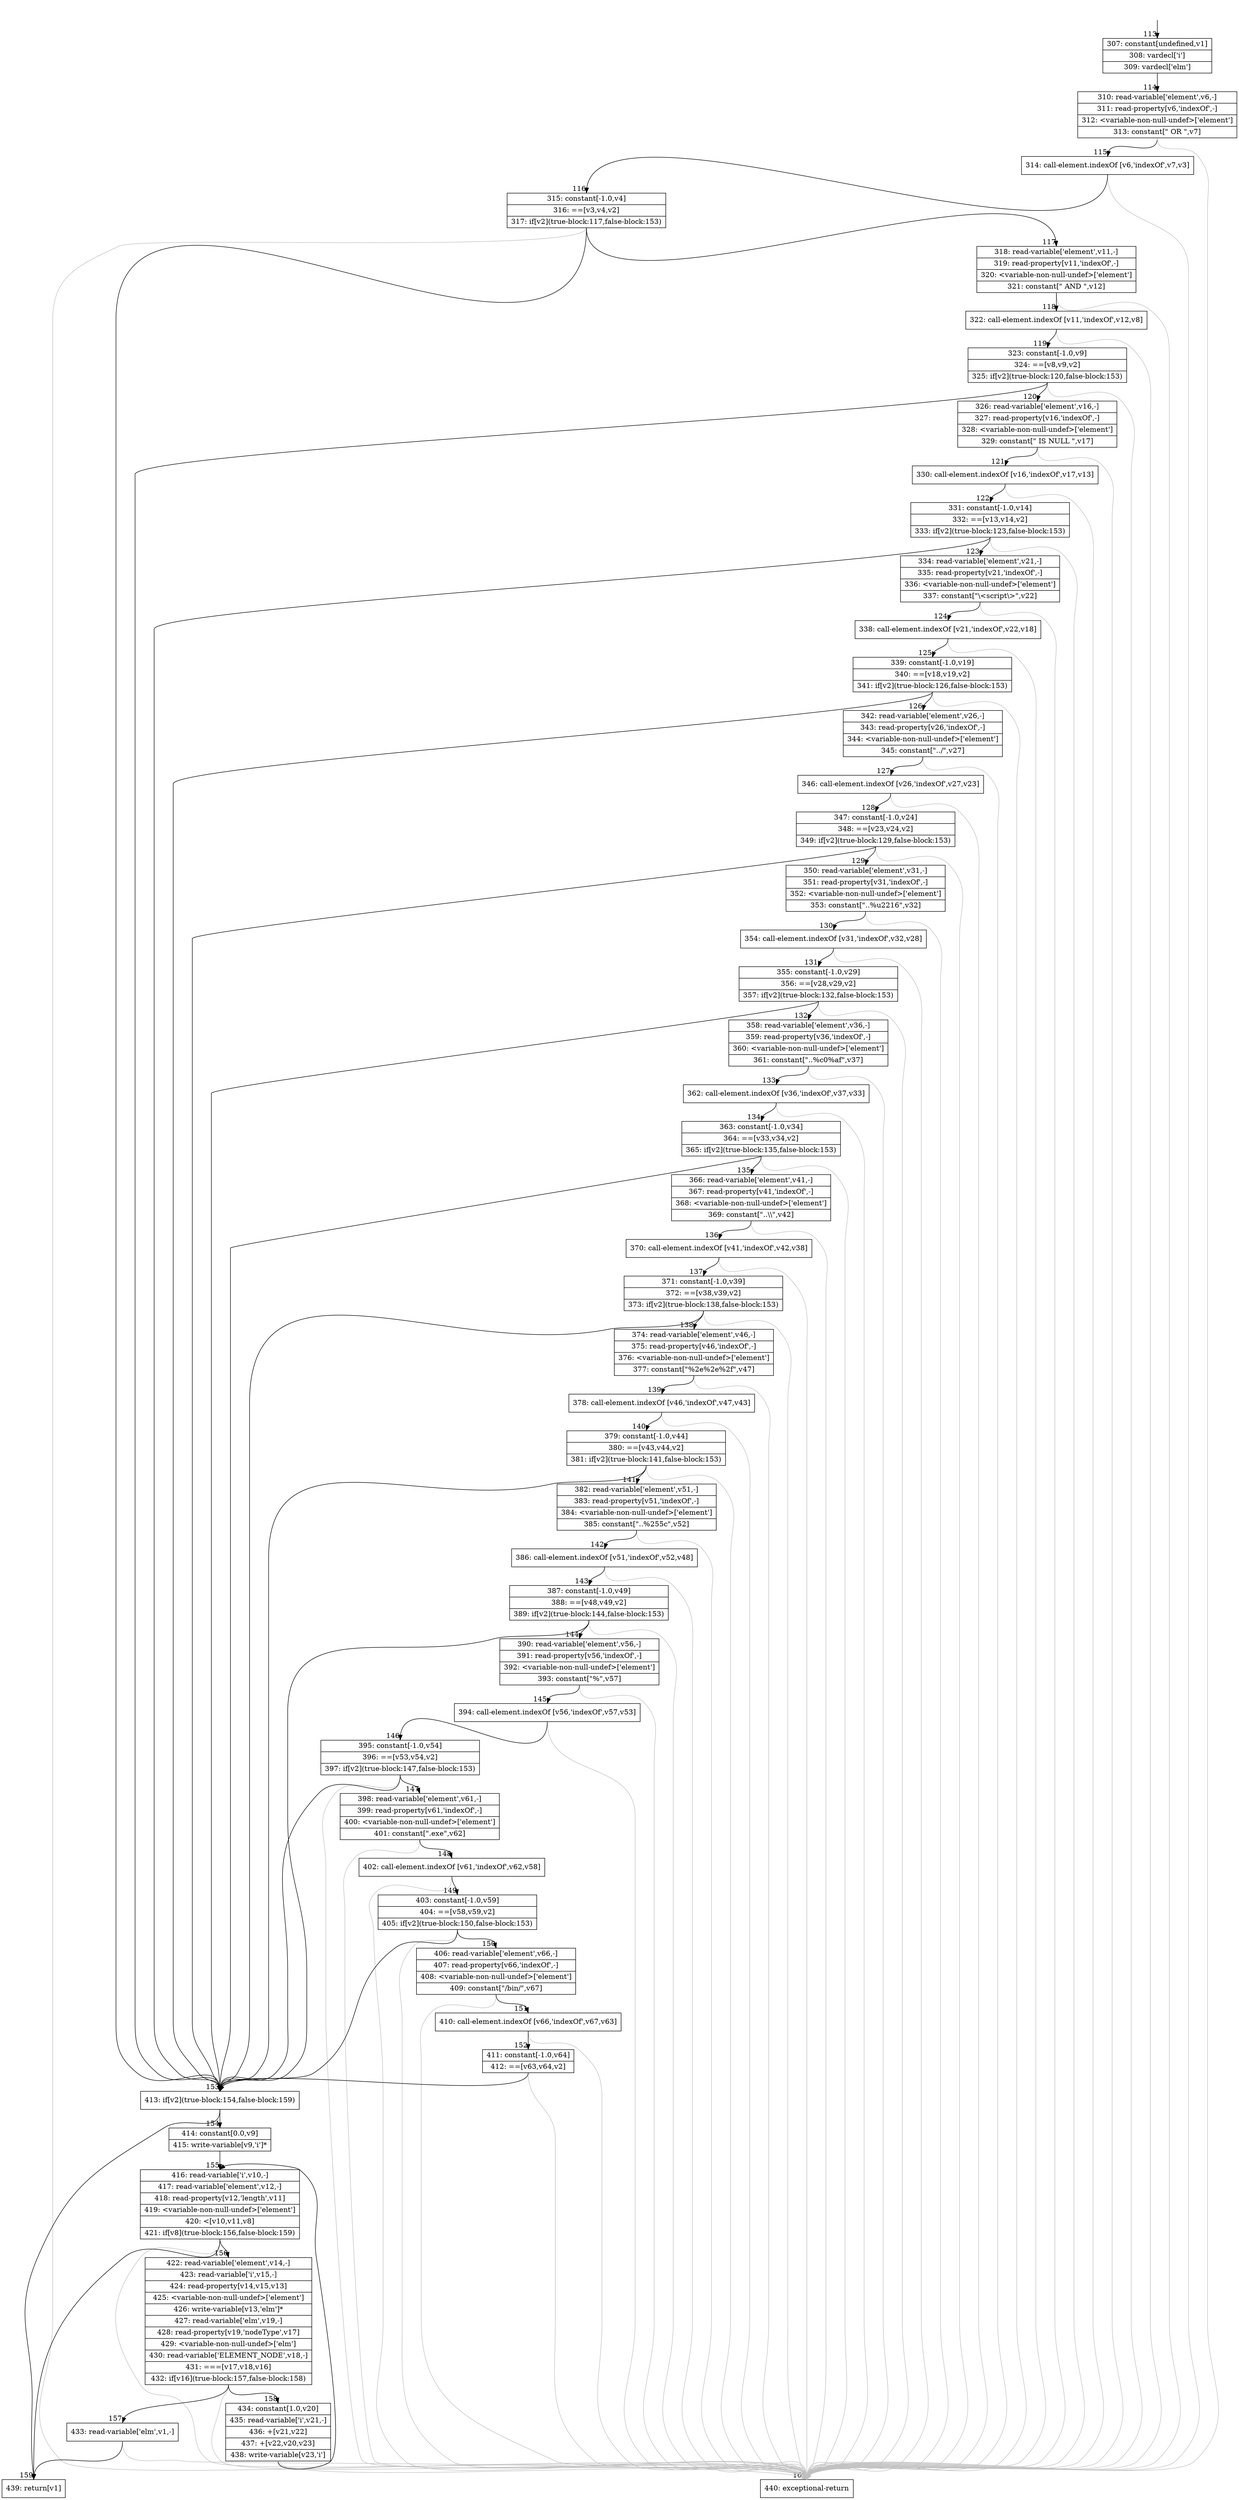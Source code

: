 digraph {
rankdir="TD"
BB_entry2[shape=none,label=""];
BB_entry2 -> BB113 [tailport=s, headport=n, headlabel="    113"]
BB113 [shape=record label="{307: constant[undefined,v1]|308: vardecl['i']|309: vardecl['elm']}" ] 
BB113 -> BB114 [tailport=s, headport=n, headlabel="      114"]
BB114 [shape=record label="{310: read-variable['element',v6,-]|311: read-property[v6,'indexOf',-]|312: \<variable-non-null-undef\>['element']|313: constant[\" OR \",v7]}" ] 
BB114 -> BB115 [tailport=s, headport=n, headlabel="      115"]
BB114 -> BB160 [tailport=s, headport=n, color=gray, headlabel="      160"]
BB115 [shape=record label="{314: call-element.indexOf [v6,'indexOf',v7,v3]}" ] 
BB115 -> BB116 [tailport=s, headport=n, headlabel="      116"]
BB115 -> BB160 [tailport=s, headport=n, color=gray]
BB116 [shape=record label="{315: constant[-1.0,v4]|316: ==[v3,v4,v2]|317: if[v2](true-block:117,false-block:153)}" ] 
BB116 -> BB153 [tailport=s, headport=n, headlabel="      153"]
BB116 -> BB117 [tailport=s, headport=n, headlabel="      117"]
BB116 -> BB160 [tailport=s, headport=n, color=gray]
BB117 [shape=record label="{318: read-variable['element',v11,-]|319: read-property[v11,'indexOf',-]|320: \<variable-non-null-undef\>['element']|321: constant[\" AND \",v12]}" ] 
BB117 -> BB118 [tailport=s, headport=n, headlabel="      118"]
BB117 -> BB160 [tailport=s, headport=n, color=gray]
BB118 [shape=record label="{322: call-element.indexOf [v11,'indexOf',v12,v8]}" ] 
BB118 -> BB119 [tailport=s, headport=n, headlabel="      119"]
BB118 -> BB160 [tailport=s, headport=n, color=gray]
BB119 [shape=record label="{323: constant[-1.0,v9]|324: ==[v8,v9,v2]|325: if[v2](true-block:120,false-block:153)}" ] 
BB119 -> BB153 [tailport=s, headport=n]
BB119 -> BB120 [tailport=s, headport=n, headlabel="      120"]
BB119 -> BB160 [tailport=s, headport=n, color=gray]
BB120 [shape=record label="{326: read-variable['element',v16,-]|327: read-property[v16,'indexOf',-]|328: \<variable-non-null-undef\>['element']|329: constant[\" IS NULL \",v17]}" ] 
BB120 -> BB121 [tailport=s, headport=n, headlabel="      121"]
BB120 -> BB160 [tailport=s, headport=n, color=gray]
BB121 [shape=record label="{330: call-element.indexOf [v16,'indexOf',v17,v13]}" ] 
BB121 -> BB122 [tailport=s, headport=n, headlabel="      122"]
BB121 -> BB160 [tailport=s, headport=n, color=gray]
BB122 [shape=record label="{331: constant[-1.0,v14]|332: ==[v13,v14,v2]|333: if[v2](true-block:123,false-block:153)}" ] 
BB122 -> BB153 [tailport=s, headport=n]
BB122 -> BB123 [tailport=s, headport=n, headlabel="      123"]
BB122 -> BB160 [tailport=s, headport=n, color=gray]
BB123 [shape=record label="{334: read-variable['element',v21,-]|335: read-property[v21,'indexOf',-]|336: \<variable-non-null-undef\>['element']|337: constant[\"\\\<script\\\>\",v22]}" ] 
BB123 -> BB124 [tailport=s, headport=n, headlabel="      124"]
BB123 -> BB160 [tailport=s, headport=n, color=gray]
BB124 [shape=record label="{338: call-element.indexOf [v21,'indexOf',v22,v18]}" ] 
BB124 -> BB125 [tailport=s, headport=n, headlabel="      125"]
BB124 -> BB160 [tailport=s, headport=n, color=gray]
BB125 [shape=record label="{339: constant[-1.0,v19]|340: ==[v18,v19,v2]|341: if[v2](true-block:126,false-block:153)}" ] 
BB125 -> BB153 [tailport=s, headport=n]
BB125 -> BB126 [tailport=s, headport=n, headlabel="      126"]
BB125 -> BB160 [tailport=s, headport=n, color=gray]
BB126 [shape=record label="{342: read-variable['element',v26,-]|343: read-property[v26,'indexOf',-]|344: \<variable-non-null-undef\>['element']|345: constant[\"../\",v27]}" ] 
BB126 -> BB127 [tailport=s, headport=n, headlabel="      127"]
BB126 -> BB160 [tailport=s, headport=n, color=gray]
BB127 [shape=record label="{346: call-element.indexOf [v26,'indexOf',v27,v23]}" ] 
BB127 -> BB128 [tailport=s, headport=n, headlabel="      128"]
BB127 -> BB160 [tailport=s, headport=n, color=gray]
BB128 [shape=record label="{347: constant[-1.0,v24]|348: ==[v23,v24,v2]|349: if[v2](true-block:129,false-block:153)}" ] 
BB128 -> BB153 [tailport=s, headport=n]
BB128 -> BB129 [tailport=s, headport=n, headlabel="      129"]
BB128 -> BB160 [tailport=s, headport=n, color=gray]
BB129 [shape=record label="{350: read-variable['element',v31,-]|351: read-property[v31,'indexOf',-]|352: \<variable-non-null-undef\>['element']|353: constant[\"..%u2216\",v32]}" ] 
BB129 -> BB130 [tailport=s, headport=n, headlabel="      130"]
BB129 -> BB160 [tailport=s, headport=n, color=gray]
BB130 [shape=record label="{354: call-element.indexOf [v31,'indexOf',v32,v28]}" ] 
BB130 -> BB131 [tailport=s, headport=n, headlabel="      131"]
BB130 -> BB160 [tailport=s, headport=n, color=gray]
BB131 [shape=record label="{355: constant[-1.0,v29]|356: ==[v28,v29,v2]|357: if[v2](true-block:132,false-block:153)}" ] 
BB131 -> BB153 [tailport=s, headport=n]
BB131 -> BB132 [tailport=s, headport=n, headlabel="      132"]
BB131 -> BB160 [tailport=s, headport=n, color=gray]
BB132 [shape=record label="{358: read-variable['element',v36,-]|359: read-property[v36,'indexOf',-]|360: \<variable-non-null-undef\>['element']|361: constant[\"..%c0%af\",v37]}" ] 
BB132 -> BB133 [tailport=s, headport=n, headlabel="      133"]
BB132 -> BB160 [tailport=s, headport=n, color=gray]
BB133 [shape=record label="{362: call-element.indexOf [v36,'indexOf',v37,v33]}" ] 
BB133 -> BB134 [tailport=s, headport=n, headlabel="      134"]
BB133 -> BB160 [tailport=s, headport=n, color=gray]
BB134 [shape=record label="{363: constant[-1.0,v34]|364: ==[v33,v34,v2]|365: if[v2](true-block:135,false-block:153)}" ] 
BB134 -> BB153 [tailport=s, headport=n]
BB134 -> BB135 [tailport=s, headport=n, headlabel="      135"]
BB134 -> BB160 [tailport=s, headport=n, color=gray]
BB135 [shape=record label="{366: read-variable['element',v41,-]|367: read-property[v41,'indexOf',-]|368: \<variable-non-null-undef\>['element']|369: constant[\"..\\\\\",v42]}" ] 
BB135 -> BB136 [tailport=s, headport=n, headlabel="      136"]
BB135 -> BB160 [tailport=s, headport=n, color=gray]
BB136 [shape=record label="{370: call-element.indexOf [v41,'indexOf',v42,v38]}" ] 
BB136 -> BB137 [tailport=s, headport=n, headlabel="      137"]
BB136 -> BB160 [tailport=s, headport=n, color=gray]
BB137 [shape=record label="{371: constant[-1.0,v39]|372: ==[v38,v39,v2]|373: if[v2](true-block:138,false-block:153)}" ] 
BB137 -> BB153 [tailport=s, headport=n]
BB137 -> BB138 [tailport=s, headport=n, headlabel="      138"]
BB137 -> BB160 [tailport=s, headport=n, color=gray]
BB138 [shape=record label="{374: read-variable['element',v46,-]|375: read-property[v46,'indexOf',-]|376: \<variable-non-null-undef\>['element']|377: constant[\"%2e%2e%2f\",v47]}" ] 
BB138 -> BB139 [tailport=s, headport=n, headlabel="      139"]
BB138 -> BB160 [tailport=s, headport=n, color=gray]
BB139 [shape=record label="{378: call-element.indexOf [v46,'indexOf',v47,v43]}" ] 
BB139 -> BB140 [tailport=s, headport=n, headlabel="      140"]
BB139 -> BB160 [tailport=s, headport=n, color=gray]
BB140 [shape=record label="{379: constant[-1.0,v44]|380: ==[v43,v44,v2]|381: if[v2](true-block:141,false-block:153)}" ] 
BB140 -> BB153 [tailport=s, headport=n]
BB140 -> BB141 [tailport=s, headport=n, headlabel="      141"]
BB140 -> BB160 [tailport=s, headport=n, color=gray]
BB141 [shape=record label="{382: read-variable['element',v51,-]|383: read-property[v51,'indexOf',-]|384: \<variable-non-null-undef\>['element']|385: constant[\"..%255c\",v52]}" ] 
BB141 -> BB142 [tailport=s, headport=n, headlabel="      142"]
BB141 -> BB160 [tailport=s, headport=n, color=gray]
BB142 [shape=record label="{386: call-element.indexOf [v51,'indexOf',v52,v48]}" ] 
BB142 -> BB143 [tailport=s, headport=n, headlabel="      143"]
BB142 -> BB160 [tailport=s, headport=n, color=gray]
BB143 [shape=record label="{387: constant[-1.0,v49]|388: ==[v48,v49,v2]|389: if[v2](true-block:144,false-block:153)}" ] 
BB143 -> BB153 [tailport=s, headport=n]
BB143 -> BB144 [tailport=s, headport=n, headlabel="      144"]
BB143 -> BB160 [tailport=s, headport=n, color=gray]
BB144 [shape=record label="{390: read-variable['element',v56,-]|391: read-property[v56,'indexOf',-]|392: \<variable-non-null-undef\>['element']|393: constant[\"%\",v57]}" ] 
BB144 -> BB145 [tailport=s, headport=n, headlabel="      145"]
BB144 -> BB160 [tailport=s, headport=n, color=gray]
BB145 [shape=record label="{394: call-element.indexOf [v56,'indexOf',v57,v53]}" ] 
BB145 -> BB146 [tailport=s, headport=n, headlabel="      146"]
BB145 -> BB160 [tailport=s, headport=n, color=gray]
BB146 [shape=record label="{395: constant[-1.0,v54]|396: ==[v53,v54,v2]|397: if[v2](true-block:147,false-block:153)}" ] 
BB146 -> BB153 [tailport=s, headport=n]
BB146 -> BB147 [tailport=s, headport=n, headlabel="      147"]
BB146 -> BB160 [tailport=s, headport=n, color=gray]
BB147 [shape=record label="{398: read-variable['element',v61,-]|399: read-property[v61,'indexOf',-]|400: \<variable-non-null-undef\>['element']|401: constant[\".exe\",v62]}" ] 
BB147 -> BB148 [tailport=s, headport=n, headlabel="      148"]
BB147 -> BB160 [tailport=s, headport=n, color=gray]
BB148 [shape=record label="{402: call-element.indexOf [v61,'indexOf',v62,v58]}" ] 
BB148 -> BB149 [tailport=s, headport=n, headlabel="      149"]
BB148 -> BB160 [tailport=s, headport=n, color=gray]
BB149 [shape=record label="{403: constant[-1.0,v59]|404: ==[v58,v59,v2]|405: if[v2](true-block:150,false-block:153)}" ] 
BB149 -> BB153 [tailport=s, headport=n]
BB149 -> BB150 [tailport=s, headport=n, headlabel="      150"]
BB149 -> BB160 [tailport=s, headport=n, color=gray]
BB150 [shape=record label="{406: read-variable['element',v66,-]|407: read-property[v66,'indexOf',-]|408: \<variable-non-null-undef\>['element']|409: constant[\"/bin/\",v67]}" ] 
BB150 -> BB151 [tailport=s, headport=n, headlabel="      151"]
BB150 -> BB160 [tailport=s, headport=n, color=gray]
BB151 [shape=record label="{410: call-element.indexOf [v66,'indexOf',v67,v63]}" ] 
BB151 -> BB152 [tailport=s, headport=n, headlabel="      152"]
BB151 -> BB160 [tailport=s, headport=n, color=gray]
BB152 [shape=record label="{411: constant[-1.0,v64]|412: ==[v63,v64,v2]}" ] 
BB152 -> BB153 [tailport=s, headport=n]
BB152 -> BB160 [tailport=s, headport=n, color=gray]
BB153 [shape=record label="{413: if[v2](true-block:154,false-block:159)}" ] 
BB153 -> BB154 [tailport=s, headport=n, headlabel="      154"]
BB153 -> BB159 [tailport=s, headport=n, headlabel="      159"]
BB154 [shape=record label="{414: constant[0.0,v9]|415: write-variable[v9,'i']*}" ] 
BB154 -> BB155 [tailport=s, headport=n, headlabel="      155"]
BB155 [shape=record label="{416: read-variable['i',v10,-]|417: read-variable['element',v12,-]|418: read-property[v12,'length',v11]|419: \<variable-non-null-undef\>['element']|420: \<[v10,v11,v8]|421: if[v8](true-block:156,false-block:159)}" ] 
BB155 -> BB156 [tailport=s, headport=n, headlabel="      156"]
BB155 -> BB159 [tailport=s, headport=n]
BB155 -> BB160 [tailport=s, headport=n, color=gray]
BB156 [shape=record label="{422: read-variable['element',v14,-]|423: read-variable['i',v15,-]|424: read-property[v14,v15,v13]|425: \<variable-non-null-undef\>['element']|426: write-variable[v13,'elm']*|427: read-variable['elm',v19,-]|428: read-property[v19,'nodeType',v17]|429: \<variable-non-null-undef\>['elm']|430: read-variable['ELEMENT_NODE',v18,-]|431: ===[v17,v18,v16]|432: if[v16](true-block:157,false-block:158)}" ] 
BB156 -> BB157 [tailport=s, headport=n, headlabel="      157"]
BB156 -> BB158 [tailport=s, headport=n, headlabel="      158"]
BB156 -> BB160 [tailport=s, headport=n, color=gray]
BB157 [shape=record label="{433: read-variable['elm',v1,-]}" ] 
BB157 -> BB159 [tailport=s, headport=n]
BB157 -> BB160 [tailport=s, headport=n, color=gray]
BB158 [shape=record label="{434: constant[1.0,v20]|435: read-variable['i',v21,-]|436: +[v21,v22]|437: +[v22,v20,v23]|438: write-variable[v23,'i']}" ] 
BB158 -> BB155 [tailport=s, headport=n]
BB158 -> BB160 [tailport=s, headport=n, color=gray]
BB159 [shape=record label="{439: return[v1]}" ] 
BB160 [shape=record label="{440: exceptional-return}" ] 
//#$~ 154
}
